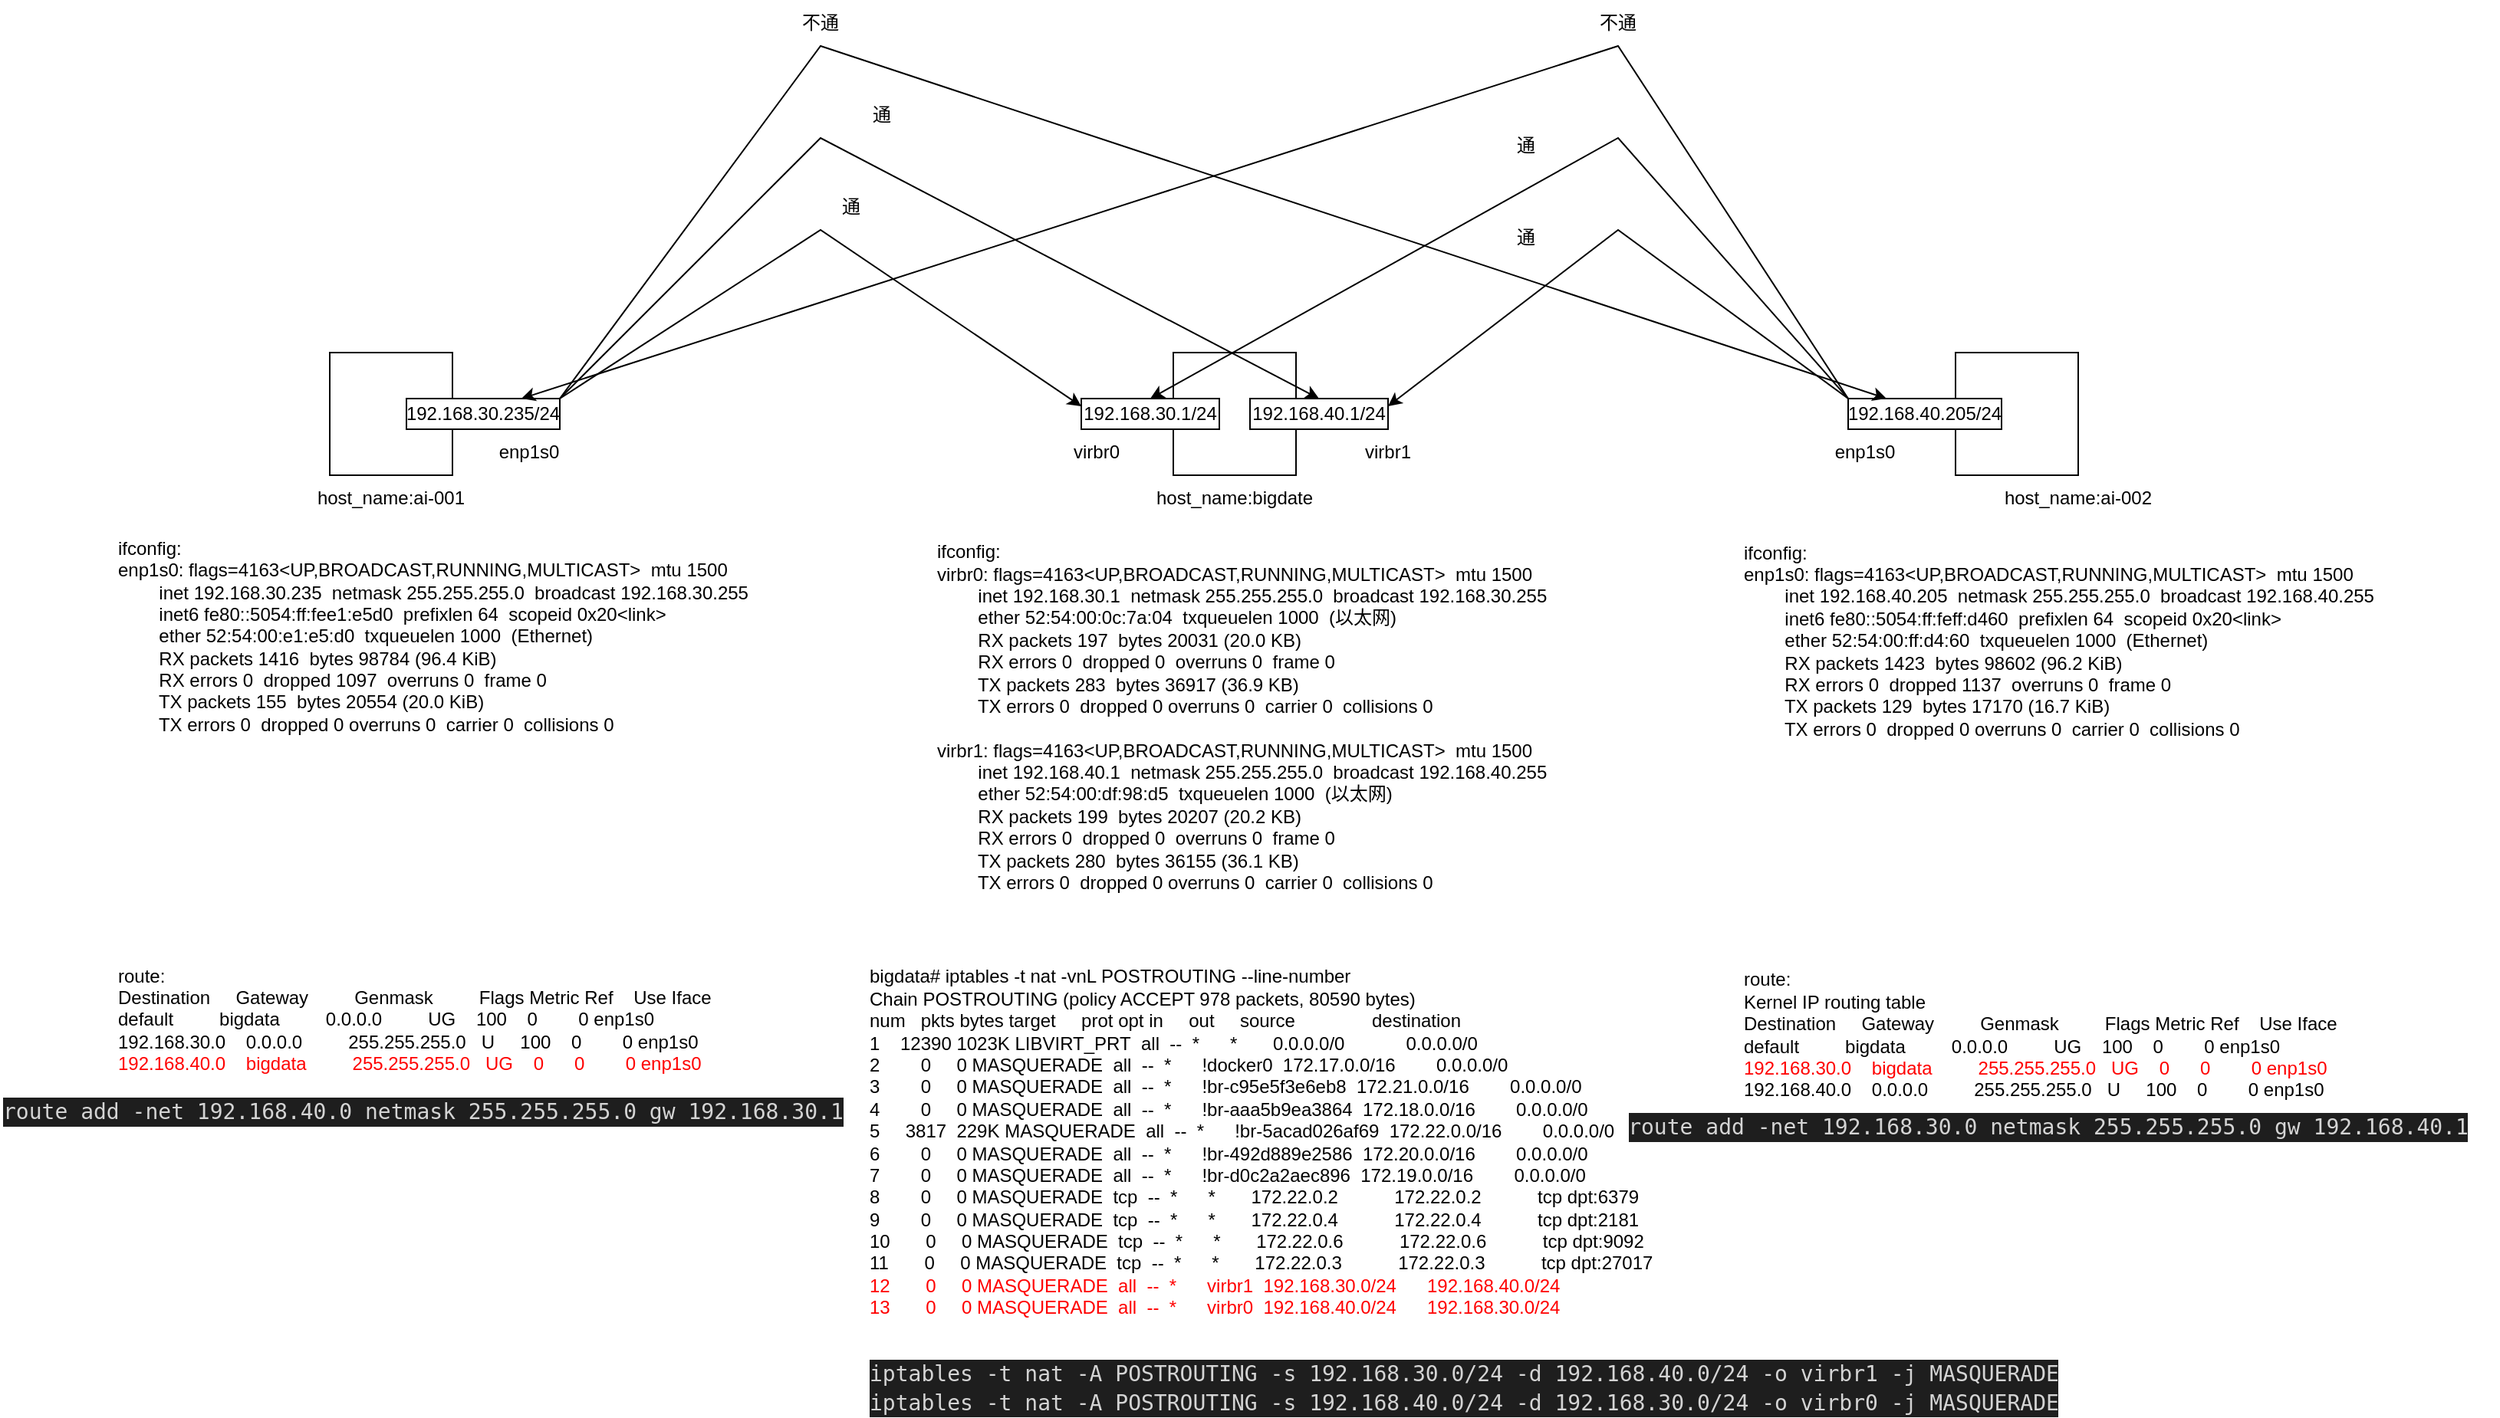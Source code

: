 <mxfile version="20.2.7" type="github">
  <diagram id="W1gFgebdyw7sRJ1A_aVv" name="第 1 页">
    <mxGraphModel dx="2062" dy="1133" grid="1" gridSize="10" guides="1" tooltips="1" connect="1" arrows="1" fold="1" page="1" pageScale="1" pageWidth="827" pageHeight="1169" math="0" shadow="0">
      <root>
        <mxCell id="0" />
        <mxCell id="1" parent="0" />
        <mxCell id="5NN0W6QtwbJhBw6NKLgg-1" value="" style="whiteSpace=wrap;html=1;aspect=fixed;" vertex="1" parent="1">
          <mxGeometry x="790" y="302" width="80" height="80" as="geometry" />
        </mxCell>
        <mxCell id="5NN0W6QtwbJhBw6NKLgg-2" value="" style="whiteSpace=wrap;html=1;aspect=fixed;" vertex="1" parent="1">
          <mxGeometry x="1300" y="302" width="80" height="80" as="geometry" />
        </mxCell>
        <mxCell id="5NN0W6QtwbJhBw6NKLgg-3" value="" style="whiteSpace=wrap;html=1;aspect=fixed;" vertex="1" parent="1">
          <mxGeometry x="240" y="302" width="80" height="80" as="geometry" />
        </mxCell>
        <mxCell id="5NN0W6QtwbJhBw6NKLgg-4" value="host_name:ai-001" style="text;html=1;strokeColor=none;fillColor=none;align=center;verticalAlign=middle;whiteSpace=wrap;rounded=0;" vertex="1" parent="1">
          <mxGeometry x="230" y="382" width="100" height="30" as="geometry" />
        </mxCell>
        <mxCell id="5NN0W6QtwbJhBw6NKLgg-5" value="host_name:ai-002" style="text;html=1;strokeColor=none;fillColor=none;align=center;verticalAlign=middle;whiteSpace=wrap;rounded=0;" vertex="1" parent="1">
          <mxGeometry x="1330" y="382" width="100" height="30" as="geometry" />
        </mxCell>
        <mxCell id="5NN0W6QtwbJhBw6NKLgg-6" value="host_name:bigdate" style="text;html=1;strokeColor=none;fillColor=none;align=center;verticalAlign=middle;whiteSpace=wrap;rounded=0;" vertex="1" parent="1">
          <mxGeometry x="780" y="382" width="100" height="30" as="geometry" />
        </mxCell>
        <mxCell id="5NN0W6QtwbJhBw6NKLgg-7" value="ifconfig:&lt;br&gt;&lt;div&gt;virbr0: flags=4163&amp;lt;UP,BROADCAST,RUNNING,MULTICAST&amp;gt;&amp;nbsp; mtu 1500&lt;/div&gt;&lt;div&gt;&amp;nbsp; &amp;nbsp; &amp;nbsp; &amp;nbsp; inet 192.168.30.1&amp;nbsp; netmask 255.255.255.0&amp;nbsp; broadcast 192.168.30.255&lt;/div&gt;&lt;div&gt;&amp;nbsp; &amp;nbsp; &amp;nbsp; &amp;nbsp; ether 52:54:00:0c:7a:04&amp;nbsp; txqueuelen 1000&amp;nbsp; (以太网)&lt;/div&gt;&lt;div&gt;&amp;nbsp; &amp;nbsp; &amp;nbsp; &amp;nbsp; RX packets 197&amp;nbsp; bytes 20031 (20.0 KB)&lt;/div&gt;&lt;div&gt;&amp;nbsp; &amp;nbsp; &amp;nbsp; &amp;nbsp; RX errors 0&amp;nbsp; dropped 0&amp;nbsp; overruns 0&amp;nbsp; frame 0&lt;/div&gt;&lt;div&gt;&amp;nbsp; &amp;nbsp; &amp;nbsp; &amp;nbsp; TX packets 283&amp;nbsp; bytes 36917 (36.9 KB)&lt;/div&gt;&lt;div&gt;&amp;nbsp; &amp;nbsp; &amp;nbsp; &amp;nbsp; TX errors 0&amp;nbsp; dropped 0 overruns 0&amp;nbsp; carrier 0&amp;nbsp; collisions 0&lt;/div&gt;&lt;div&gt;&lt;br&gt;&lt;/div&gt;&lt;div&gt;virbr1: flags=4163&amp;lt;UP,BROADCAST,RUNNING,MULTICAST&amp;gt;&amp;nbsp; mtu 1500&lt;/div&gt;&lt;div&gt;&amp;nbsp; &amp;nbsp; &amp;nbsp; &amp;nbsp; inet 192.168.40.1&amp;nbsp; netmask 255.255.255.0&amp;nbsp; broadcast 192.168.40.255&lt;/div&gt;&lt;div&gt;&amp;nbsp; &amp;nbsp; &amp;nbsp; &amp;nbsp; ether 52:54:00:df:98:d5&amp;nbsp; txqueuelen 1000&amp;nbsp; (以太网)&lt;/div&gt;&lt;div&gt;&amp;nbsp; &amp;nbsp; &amp;nbsp; &amp;nbsp; RX packets 199&amp;nbsp; bytes 20207 (20.2 KB)&lt;/div&gt;&lt;div&gt;&amp;nbsp; &amp;nbsp; &amp;nbsp; &amp;nbsp; RX errors 0&amp;nbsp; dropped 0&amp;nbsp; overruns 0&amp;nbsp; frame 0&lt;/div&gt;&lt;div&gt;&amp;nbsp; &amp;nbsp; &amp;nbsp; &amp;nbsp; TX packets 280&amp;nbsp; bytes 36155 (36.1 KB)&lt;/div&gt;&lt;div&gt;&amp;nbsp; &amp;nbsp; &amp;nbsp; &amp;nbsp; TX errors 0&amp;nbsp; dropped 0 overruns 0&amp;nbsp; carrier 0&amp;nbsp; collisions 0&lt;/div&gt;&lt;div&gt;&lt;br&gt;&lt;/div&gt;" style="text;html=1;strokeColor=none;fillColor=none;align=left;verticalAlign=middle;whiteSpace=wrap;rounded=0;" vertex="1" parent="1">
          <mxGeometry x="634" y="532" width="1020" height="30" as="geometry" />
        </mxCell>
        <mxCell id="5NN0W6QtwbJhBw6NKLgg-8" value="ifconfig:&lt;br&gt;&lt;div&gt;enp1s0: flags=4163&amp;lt;UP,BROADCAST,RUNNING,MULTICAST&amp;gt;&amp;nbsp; mtu 1500&lt;/div&gt;&lt;div&gt;&amp;nbsp; &amp;nbsp; &amp;nbsp; &amp;nbsp; inet 192.168.30.235&amp;nbsp; netmask 255.255.255.0&amp;nbsp; broadcast 192.168.30.255&lt;/div&gt;&lt;div&gt;&amp;nbsp; &amp;nbsp; &amp;nbsp; &amp;nbsp; inet6 fe80::5054:ff:fee1:e5d0&amp;nbsp; prefixlen 64&amp;nbsp; scopeid 0x20&amp;lt;link&amp;gt;&lt;/div&gt;&lt;div&gt;&amp;nbsp; &amp;nbsp; &amp;nbsp; &amp;nbsp; ether 52:54:00:e1:e5:d0&amp;nbsp; txqueuelen 1000&amp;nbsp; (Ethernet)&lt;/div&gt;&lt;div&gt;&amp;nbsp; &amp;nbsp; &amp;nbsp; &amp;nbsp; RX packets 1416&amp;nbsp; bytes 98784 (96.4 KiB)&lt;/div&gt;&lt;div&gt;&amp;nbsp; &amp;nbsp; &amp;nbsp; &amp;nbsp; RX errors 0&amp;nbsp; dropped 1097&amp;nbsp; overruns 0&amp;nbsp; frame 0&lt;/div&gt;&lt;div&gt;&amp;nbsp; &amp;nbsp; &amp;nbsp; &amp;nbsp; TX packets 155&amp;nbsp; bytes 20554 (20.0 KiB)&lt;/div&gt;&lt;div&gt;&amp;nbsp; &amp;nbsp; &amp;nbsp; &amp;nbsp; TX errors 0&amp;nbsp; dropped 0 overruns 0&amp;nbsp; carrier 0&amp;nbsp; collisions 0&lt;/div&gt;" style="text;html=1;strokeColor=none;fillColor=none;align=left;verticalAlign=middle;whiteSpace=wrap;rounded=0;" vertex="1" parent="1">
          <mxGeometry x="100" y="472" width="480" height="30" as="geometry" />
        </mxCell>
        <mxCell id="5NN0W6QtwbJhBw6NKLgg-9" value="ifconfig:&lt;br&gt;&lt;div&gt;enp1s0: flags=4163&amp;lt;UP,BROADCAST,RUNNING,MULTICAST&amp;gt;&amp;nbsp; mtu 1500&lt;/div&gt;&lt;div&gt;&amp;nbsp; &amp;nbsp; &amp;nbsp; &amp;nbsp; inet 192.168.40.205&amp;nbsp; netmask 255.255.255.0&amp;nbsp; broadcast 192.168.40.255&lt;/div&gt;&lt;div&gt;&amp;nbsp; &amp;nbsp; &amp;nbsp; &amp;nbsp; inet6 fe80::5054:ff:feff:d460&amp;nbsp; prefixlen 64&amp;nbsp; scopeid 0x20&amp;lt;link&amp;gt;&lt;/div&gt;&lt;div&gt;&amp;nbsp; &amp;nbsp; &amp;nbsp; &amp;nbsp; ether 52:54:00:ff:d4:60&amp;nbsp; txqueuelen 1000&amp;nbsp; (Ethernet)&lt;/div&gt;&lt;div&gt;&amp;nbsp; &amp;nbsp; &amp;nbsp; &amp;nbsp; RX packets 1423&amp;nbsp; bytes 98602 (96.2 KiB)&lt;/div&gt;&lt;div&gt;&amp;nbsp; &amp;nbsp; &amp;nbsp; &amp;nbsp; RX errors 0&amp;nbsp; dropped 1137&amp;nbsp; overruns 0&amp;nbsp; frame 0&lt;/div&gt;&lt;div&gt;&amp;nbsp; &amp;nbsp; &amp;nbsp; &amp;nbsp; TX packets 129&amp;nbsp; bytes 17170 (16.7 KiB)&lt;/div&gt;&lt;div&gt;&amp;nbsp; &amp;nbsp; &amp;nbsp; &amp;nbsp; TX errors 0&amp;nbsp; dropped 0 overruns 0&amp;nbsp; carrier 0&amp;nbsp; collisions 0&lt;/div&gt;&lt;div&gt;&lt;br&gt;&lt;/div&gt;" style="text;html=1;strokeColor=none;fillColor=none;align=left;verticalAlign=middle;whiteSpace=wrap;rounded=0;" vertex="1" parent="1">
          <mxGeometry x="1160" y="482" width="420" height="30" as="geometry" />
        </mxCell>
        <mxCell id="5NN0W6QtwbJhBw6NKLgg-10" value="route:&lt;br&gt;&lt;div&gt;Destination&amp;nbsp; &amp;nbsp; &amp;nbsp;Gateway&amp;nbsp; &amp;nbsp; &amp;nbsp; &amp;nbsp; &amp;nbsp;Genmask&amp;nbsp; &amp;nbsp; &amp;nbsp; &amp;nbsp; &amp;nbsp;Flags Metric Ref&amp;nbsp; &amp;nbsp; Use Iface&lt;/div&gt;&lt;div&gt;default&amp;nbsp; &amp;nbsp; &amp;nbsp; &amp;nbsp; &amp;nbsp;bigdata&amp;nbsp; &amp;nbsp; &amp;nbsp; &amp;nbsp; &amp;nbsp;0.0.0.0&amp;nbsp; &amp;nbsp; &amp;nbsp; &amp;nbsp; &amp;nbsp;UG&amp;nbsp; &amp;nbsp; 100&amp;nbsp; &amp;nbsp; 0&amp;nbsp; &amp;nbsp; &amp;nbsp; &amp;nbsp; 0 enp1s0&lt;/div&gt;&lt;div&gt;192.168.30.0&amp;nbsp; &amp;nbsp; 0.0.0.0&amp;nbsp; &amp;nbsp; &amp;nbsp; &amp;nbsp; &amp;nbsp;255.255.255.0&amp;nbsp; &amp;nbsp;U&amp;nbsp; &amp;nbsp; &amp;nbsp;100&amp;nbsp; &amp;nbsp; 0&amp;nbsp; &amp;nbsp; &amp;nbsp; &amp;nbsp; 0 enp1s0&lt;/div&gt;&lt;div&gt;&lt;font color=&quot;#ff0000&quot;&gt;192.168.40.0&amp;nbsp; &amp;nbsp; bigdata&amp;nbsp; &amp;nbsp; &amp;nbsp; &amp;nbsp; &amp;nbsp;255.255.255.0&amp;nbsp; &amp;nbsp;UG&amp;nbsp; &amp;nbsp; 0&amp;nbsp; &amp;nbsp; &amp;nbsp; 0&amp;nbsp; &amp;nbsp; &amp;nbsp; &amp;nbsp; 0 enp1s0&lt;/font&gt;&lt;/div&gt;" style="text;html=1;strokeColor=none;fillColor=none;align=left;verticalAlign=middle;whiteSpace=wrap;rounded=0;" vertex="1" parent="1">
          <mxGeometry x="100" y="722" width="400" height="30" as="geometry" />
        </mxCell>
        <mxCell id="5NN0W6QtwbJhBw6NKLgg-11" value="route:&lt;br&gt;&lt;div&gt;&lt;div&gt;Kernel IP routing table&lt;/div&gt;&lt;div&gt;Destination&amp;nbsp; &amp;nbsp; &amp;nbsp;Gateway&amp;nbsp; &amp;nbsp; &amp;nbsp; &amp;nbsp; &amp;nbsp;Genmask&amp;nbsp; &amp;nbsp; &amp;nbsp; &amp;nbsp; &amp;nbsp;Flags Metric Ref&amp;nbsp; &amp;nbsp; Use Iface&lt;/div&gt;&lt;div&gt;default&amp;nbsp; &amp;nbsp; &amp;nbsp; &amp;nbsp; &amp;nbsp;bigdata&amp;nbsp; &amp;nbsp; &amp;nbsp; &amp;nbsp; &amp;nbsp;0.0.0.0&amp;nbsp; &amp;nbsp; &amp;nbsp; &amp;nbsp; &amp;nbsp;UG&amp;nbsp; &amp;nbsp; 100&amp;nbsp; &amp;nbsp; 0&amp;nbsp; &amp;nbsp; &amp;nbsp; &amp;nbsp; 0 enp1s0&lt;/div&gt;&lt;div&gt;&lt;font color=&quot;#ff0000&quot;&gt;192.168.30.0&amp;nbsp; &amp;nbsp; bigdata&amp;nbsp; &amp;nbsp; &amp;nbsp; &amp;nbsp; &amp;nbsp;255.255.255.0&amp;nbsp; &amp;nbsp;UG&amp;nbsp; &amp;nbsp; 0&amp;nbsp; &amp;nbsp; &amp;nbsp; 0&amp;nbsp; &amp;nbsp; &amp;nbsp; &amp;nbsp; 0 enp1s0&lt;/font&gt;&lt;/div&gt;&lt;div&gt;192.168.40.0&amp;nbsp; &amp;nbsp; 0.0.0.0&amp;nbsp; &amp;nbsp; &amp;nbsp; &amp;nbsp; &amp;nbsp;255.255.255.0&amp;nbsp; &amp;nbsp;U&amp;nbsp; &amp;nbsp; &amp;nbsp;100&amp;nbsp; &amp;nbsp; 0&amp;nbsp; &amp;nbsp; &amp;nbsp; &amp;nbsp; 0 enp1s0&lt;/div&gt;&lt;/div&gt;" style="text;html=1;strokeColor=none;fillColor=none;align=left;verticalAlign=middle;whiteSpace=wrap;rounded=0;" vertex="1" parent="1">
          <mxGeometry x="1160" y="732" width="400" height="30" as="geometry" />
        </mxCell>
        <mxCell id="5NN0W6QtwbJhBw6NKLgg-12" value="&lt;div&gt;bigdata# iptables -t nat -vnL POSTROUTING --line-number&lt;/div&gt;&lt;div&gt;Chain POSTROUTING (policy ACCEPT 978 packets, 80590 bytes)&lt;/div&gt;&lt;div&gt;num&amp;nbsp; &amp;nbsp;pkts bytes target&amp;nbsp; &amp;nbsp; &amp;nbsp;prot opt in&amp;nbsp; &amp;nbsp; &amp;nbsp;out&amp;nbsp; &amp;nbsp; &amp;nbsp;source&amp;nbsp; &amp;nbsp; &amp;nbsp; &amp;nbsp; &amp;nbsp; &amp;nbsp; &amp;nbsp; &amp;nbsp;destination&amp;nbsp; &amp;nbsp; &amp;nbsp; &amp;nbsp; &amp;nbsp;&lt;/div&gt;&lt;div&gt;1&amp;nbsp; &amp;nbsp; 12390 1023K LIBVIRT_PRT&amp;nbsp; all&amp;nbsp; --&amp;nbsp; *&amp;nbsp; &amp;nbsp; &amp;nbsp; *&amp;nbsp; &amp;nbsp; &amp;nbsp; &amp;nbsp;0.0.0.0/0&amp;nbsp; &amp;nbsp; &amp;nbsp; &amp;nbsp; &amp;nbsp; &amp;nbsp; 0.0.0.0/0&amp;nbsp; &amp;nbsp; &amp;nbsp; &amp;nbsp; &amp;nbsp; &amp;nbsp;&lt;/div&gt;&lt;div&gt;2&amp;nbsp; &amp;nbsp; &amp;nbsp; &amp;nbsp; 0&amp;nbsp; &amp;nbsp; &amp;nbsp;0 MASQUERADE&amp;nbsp; all&amp;nbsp; --&amp;nbsp; *&amp;nbsp; &amp;nbsp; &amp;nbsp; !docker0&amp;nbsp; 172.17.0.0/16&amp;nbsp; &amp;nbsp; &amp;nbsp; &amp;nbsp; 0.0.0.0/0&amp;nbsp; &amp;nbsp; &amp;nbsp; &amp;nbsp; &amp;nbsp; &amp;nbsp;&lt;/div&gt;&lt;div&gt;3&amp;nbsp; &amp;nbsp; &amp;nbsp; &amp;nbsp; 0&amp;nbsp; &amp;nbsp; &amp;nbsp;0 MASQUERADE&amp;nbsp; all&amp;nbsp; --&amp;nbsp; *&amp;nbsp; &amp;nbsp; &amp;nbsp; !br-c95e5f3e6eb8&amp;nbsp; 172.21.0.0/16&amp;nbsp; &amp;nbsp; &amp;nbsp; &amp;nbsp; 0.0.0.0/0&amp;nbsp; &amp;nbsp; &amp;nbsp; &amp;nbsp; &amp;nbsp; &amp;nbsp;&lt;/div&gt;&lt;div&gt;4&amp;nbsp; &amp;nbsp; &amp;nbsp; &amp;nbsp; 0&amp;nbsp; &amp;nbsp; &amp;nbsp;0 MASQUERADE&amp;nbsp; all&amp;nbsp; --&amp;nbsp; *&amp;nbsp; &amp;nbsp; &amp;nbsp; !br-aaa5b9ea3864&amp;nbsp; 172.18.0.0/16&amp;nbsp; &amp;nbsp; &amp;nbsp; &amp;nbsp; 0.0.0.0/0&amp;nbsp; &amp;nbsp; &amp;nbsp; &amp;nbsp; &amp;nbsp; &amp;nbsp;&lt;/div&gt;&lt;div&gt;5&amp;nbsp; &amp;nbsp; &amp;nbsp;3817&amp;nbsp; 229K MASQUERADE&amp;nbsp; all&amp;nbsp; --&amp;nbsp; *&amp;nbsp; &amp;nbsp; &amp;nbsp; !br-5acad026af69&amp;nbsp; 172.22.0.0/16&amp;nbsp; &amp;nbsp; &amp;nbsp; &amp;nbsp; 0.0.0.0/0&amp;nbsp; &amp;nbsp; &amp;nbsp; &amp;nbsp; &amp;nbsp; &amp;nbsp;&lt;/div&gt;&lt;div&gt;6&amp;nbsp; &amp;nbsp; &amp;nbsp; &amp;nbsp; 0&amp;nbsp; &amp;nbsp; &amp;nbsp;0 MASQUERADE&amp;nbsp; all&amp;nbsp; --&amp;nbsp; *&amp;nbsp; &amp;nbsp; &amp;nbsp; !br-492d889e2586&amp;nbsp; 172.20.0.0/16&amp;nbsp; &amp;nbsp; &amp;nbsp; &amp;nbsp; 0.0.0.0/0&amp;nbsp; &amp;nbsp; &amp;nbsp; &amp;nbsp; &amp;nbsp; &amp;nbsp;&lt;/div&gt;&lt;div&gt;7&amp;nbsp; &amp;nbsp; &amp;nbsp; &amp;nbsp; 0&amp;nbsp; &amp;nbsp; &amp;nbsp;0 MASQUERADE&amp;nbsp; all&amp;nbsp; --&amp;nbsp; *&amp;nbsp; &amp;nbsp; &amp;nbsp; !br-d0c2a2aec896&amp;nbsp; 172.19.0.0/16&amp;nbsp; &amp;nbsp; &amp;nbsp; &amp;nbsp; 0.0.0.0/0&amp;nbsp; &amp;nbsp; &amp;nbsp; &amp;nbsp; &amp;nbsp; &amp;nbsp;&lt;/div&gt;&lt;div&gt;8&amp;nbsp; &amp;nbsp; &amp;nbsp; &amp;nbsp; 0&amp;nbsp; &amp;nbsp; &amp;nbsp;0 MASQUERADE&amp;nbsp; tcp&amp;nbsp; --&amp;nbsp; *&amp;nbsp; &amp;nbsp; &amp;nbsp; *&amp;nbsp; &amp;nbsp; &amp;nbsp; &amp;nbsp;172.22.0.2&amp;nbsp; &amp;nbsp; &amp;nbsp; &amp;nbsp; &amp;nbsp; &amp;nbsp;172.22.0.2&amp;nbsp; &amp;nbsp; &amp;nbsp; &amp;nbsp; &amp;nbsp; &amp;nbsp;tcp dpt:6379&lt;/div&gt;&lt;div&gt;9&amp;nbsp; &amp;nbsp; &amp;nbsp; &amp;nbsp; 0&amp;nbsp; &amp;nbsp; &amp;nbsp;0 MASQUERADE&amp;nbsp; tcp&amp;nbsp; --&amp;nbsp; *&amp;nbsp; &amp;nbsp; &amp;nbsp; *&amp;nbsp; &amp;nbsp; &amp;nbsp; &amp;nbsp;172.22.0.4&amp;nbsp; &amp;nbsp; &amp;nbsp; &amp;nbsp; &amp;nbsp; &amp;nbsp;172.22.0.4&amp;nbsp; &amp;nbsp; &amp;nbsp; &amp;nbsp; &amp;nbsp; &amp;nbsp;tcp dpt:2181&lt;/div&gt;&lt;div&gt;10&amp;nbsp; &amp;nbsp; &amp;nbsp; &amp;nbsp;0&amp;nbsp; &amp;nbsp; &amp;nbsp;0 MASQUERADE&amp;nbsp; tcp&amp;nbsp; --&amp;nbsp; *&amp;nbsp; &amp;nbsp; &amp;nbsp; *&amp;nbsp; &amp;nbsp; &amp;nbsp; &amp;nbsp;172.22.0.6&amp;nbsp; &amp;nbsp; &amp;nbsp; &amp;nbsp; &amp;nbsp; &amp;nbsp;172.22.0.6&amp;nbsp; &amp;nbsp; &amp;nbsp; &amp;nbsp; &amp;nbsp; &amp;nbsp;tcp dpt:9092&lt;/div&gt;&lt;div&gt;11&amp;nbsp; &amp;nbsp; &amp;nbsp; &amp;nbsp;0&amp;nbsp; &amp;nbsp; &amp;nbsp;0 MASQUERADE&amp;nbsp; tcp&amp;nbsp; --&amp;nbsp; *&amp;nbsp; &amp;nbsp; &amp;nbsp; *&amp;nbsp; &amp;nbsp; &amp;nbsp; &amp;nbsp;172.22.0.3&amp;nbsp; &amp;nbsp; &amp;nbsp; &amp;nbsp; &amp;nbsp; &amp;nbsp;172.22.0.3&amp;nbsp; &amp;nbsp; &amp;nbsp; &amp;nbsp; &amp;nbsp; &amp;nbsp;tcp dpt:27017&lt;/div&gt;&lt;div&gt;&lt;font color=&quot;#ff0000&quot;&gt;12&amp;nbsp; &amp;nbsp; &amp;nbsp; &amp;nbsp;0&amp;nbsp; &amp;nbsp; &amp;nbsp;0 MASQUERADE&amp;nbsp; all&amp;nbsp; --&amp;nbsp; *&amp;nbsp; &amp;nbsp; &amp;nbsp; virbr1&amp;nbsp; 192.168.30.0/24&amp;nbsp; &amp;nbsp; &amp;nbsp; 192.168.40.0/24&amp;nbsp; &amp;nbsp; &amp;nbsp;&lt;/font&gt;&lt;/div&gt;&lt;div&gt;&lt;font color=&quot;#ff0000&quot;&gt;13&amp;nbsp; &amp;nbsp; &amp;nbsp; &amp;nbsp;0&amp;nbsp; &amp;nbsp; &amp;nbsp;0 MASQUERADE&amp;nbsp; all&amp;nbsp; --&amp;nbsp; *&amp;nbsp; &amp;nbsp; &amp;nbsp; virbr0&amp;nbsp; 192.168.40.0/24&amp;nbsp; &amp;nbsp; &amp;nbsp; 192.168.30.0/24&lt;/font&gt;&lt;/div&gt;" style="text;html=1;strokeColor=none;fillColor=none;align=left;verticalAlign=middle;whiteSpace=wrap;rounded=0;" vertex="1" parent="1">
          <mxGeometry x="590" y="802" width="590" height="30" as="geometry" />
        </mxCell>
        <mxCell id="5NN0W6QtwbJhBw6NKLgg-13" value="192.168.40.1/24" style="rounded=0;whiteSpace=wrap;html=1;" vertex="1" parent="1">
          <mxGeometry x="840" y="332" width="90" height="20" as="geometry" />
        </mxCell>
        <mxCell id="5NN0W6QtwbJhBw6NKLgg-14" value="192.168.30.1/24" style="rounded=0;whiteSpace=wrap;html=1;" vertex="1" parent="1">
          <mxGeometry x="730" y="332" width="90" height="20" as="geometry" />
        </mxCell>
        <mxCell id="5NN0W6QtwbJhBw6NKLgg-15" value="192.168.30.235/24" style="rounded=0;whiteSpace=wrap;html=1;" vertex="1" parent="1">
          <mxGeometry x="290" y="332" width="100" height="20" as="geometry" />
        </mxCell>
        <mxCell id="5NN0W6QtwbJhBw6NKLgg-16" value="192.168.40.205/24" style="rounded=0;whiteSpace=wrap;html=1;" vertex="1" parent="1">
          <mxGeometry x="1230" y="332" width="100" height="20" as="geometry" />
        </mxCell>
        <mxCell id="5NN0W6QtwbJhBw6NKLgg-19" value="enp1s0" style="text;html=1;strokeColor=none;fillColor=none;align=center;verticalAlign=middle;whiteSpace=wrap;rounded=0;" vertex="1" parent="1">
          <mxGeometry x="1211" y="352" width="60" height="30" as="geometry" />
        </mxCell>
        <mxCell id="5NN0W6QtwbJhBw6NKLgg-20" value="virbr1" style="text;html=1;strokeColor=none;fillColor=none;align=center;verticalAlign=middle;whiteSpace=wrap;rounded=0;" vertex="1" parent="1">
          <mxGeometry x="900" y="352" width="60" height="30" as="geometry" />
        </mxCell>
        <mxCell id="5NN0W6QtwbJhBw6NKLgg-21" value="virbr0" style="text;html=1;strokeColor=none;fillColor=none;align=center;verticalAlign=middle;whiteSpace=wrap;rounded=0;" vertex="1" parent="1">
          <mxGeometry x="710" y="352" width="60" height="30" as="geometry" />
        </mxCell>
        <mxCell id="5NN0W6QtwbJhBw6NKLgg-22" value="enp1s0" style="text;html=1;strokeColor=none;fillColor=none;align=center;verticalAlign=middle;whiteSpace=wrap;rounded=0;" vertex="1" parent="1">
          <mxGeometry x="340" y="352" width="60" height="30" as="geometry" />
        </mxCell>
        <mxCell id="5NN0W6QtwbJhBw6NKLgg-26" value="" style="endArrow=classic;html=1;rounded=0;entryX=0;entryY=0.25;entryDx=0;entryDy=0;exitX=1;exitY=0;exitDx=0;exitDy=0;" edge="1" parent="1" source="5NN0W6QtwbJhBw6NKLgg-15" target="5NN0W6QtwbJhBw6NKLgg-14">
          <mxGeometry width="50" height="50" relative="1" as="geometry">
            <mxPoint x="850" y="482" as="sourcePoint" />
            <mxPoint x="900" y="432" as="targetPoint" />
            <Array as="points">
              <mxPoint x="560" y="222" />
            </Array>
          </mxGeometry>
        </mxCell>
        <mxCell id="5NN0W6QtwbJhBw6NKLgg-27" value="" style="endArrow=classic;html=1;rounded=0;entryX=0.5;entryY=0;entryDx=0;entryDy=0;exitX=1;exitY=0;exitDx=0;exitDy=0;" edge="1" parent="1" source="5NN0W6QtwbJhBw6NKLgg-15" target="5NN0W6QtwbJhBw6NKLgg-13">
          <mxGeometry width="50" height="50" relative="1" as="geometry">
            <mxPoint x="390" y="272" as="sourcePoint" />
            <mxPoint x="730" y="277" as="targetPoint" />
            <Array as="points">
              <mxPoint x="560" y="162" />
            </Array>
          </mxGeometry>
        </mxCell>
        <mxCell id="5NN0W6QtwbJhBw6NKLgg-28" value="" style="endArrow=classic;html=1;rounded=0;entryX=0.25;entryY=0;entryDx=0;entryDy=0;" edge="1" parent="1" target="5NN0W6QtwbJhBw6NKLgg-16">
          <mxGeometry width="50" height="50" relative="1" as="geometry">
            <mxPoint x="390" y="332" as="sourcePoint" />
            <mxPoint x="1250" y="272" as="targetPoint" />
            <Array as="points">
              <mxPoint x="560" y="102" />
            </Array>
          </mxGeometry>
        </mxCell>
        <mxCell id="5NN0W6QtwbJhBw6NKLgg-29" value="" style="endArrow=classic;html=1;rounded=0;entryX=1;entryY=0.25;entryDx=0;entryDy=0;exitX=0;exitY=0;exitDx=0;exitDy=0;" edge="1" parent="1" source="5NN0W6QtwbJhBw6NKLgg-16" target="5NN0W6QtwbJhBw6NKLgg-13">
          <mxGeometry width="50" height="50" relative="1" as="geometry">
            <mxPoint x="1050" y="202" as="sourcePoint" />
            <mxPoint x="1390" y="207" as="targetPoint" />
            <Array as="points">
              <mxPoint x="1080" y="222" />
            </Array>
          </mxGeometry>
        </mxCell>
        <mxCell id="5NN0W6QtwbJhBw6NKLgg-30" value="" style="endArrow=classic;html=1;rounded=0;entryX=0.5;entryY=0;entryDx=0;entryDy=0;exitX=0;exitY=0;exitDx=0;exitDy=0;" edge="1" parent="1" source="5NN0W6QtwbJhBw6NKLgg-16" target="5NN0W6QtwbJhBw6NKLgg-14">
          <mxGeometry width="50" height="50" relative="1" as="geometry">
            <mxPoint x="1265" y="342" as="sourcePoint" />
            <mxPoint x="940" y="347" as="targetPoint" />
            <Array as="points">
              <mxPoint x="1080" y="162" />
            </Array>
          </mxGeometry>
        </mxCell>
        <mxCell id="5NN0W6QtwbJhBw6NKLgg-31" value="" style="endArrow=classic;html=1;rounded=0;entryX=0.75;entryY=0;entryDx=0;entryDy=0;exitX=0;exitY=0;exitDx=0;exitDy=0;" edge="1" parent="1" source="5NN0W6QtwbJhBw6NKLgg-16" target="5NN0W6QtwbJhBw6NKLgg-15">
          <mxGeometry width="50" height="50" relative="1" as="geometry">
            <mxPoint x="1250" y="332" as="sourcePoint" />
            <mxPoint x="785" y="342" as="targetPoint" />
            <Array as="points">
              <mxPoint x="1080" y="102" />
            </Array>
          </mxGeometry>
        </mxCell>
        <mxCell id="5NN0W6QtwbJhBw6NKLgg-32" value="通" style="text;html=1;strokeColor=none;fillColor=none;align=center;verticalAlign=middle;whiteSpace=wrap;rounded=0;" vertex="1" parent="1">
          <mxGeometry x="990" y="152" width="60" height="30" as="geometry" />
        </mxCell>
        <mxCell id="5NN0W6QtwbJhBw6NKLgg-33" value="不通" style="text;html=1;strokeColor=none;fillColor=none;align=center;verticalAlign=middle;whiteSpace=wrap;rounded=0;" vertex="1" parent="1">
          <mxGeometry x="1050" y="72" width="60" height="30" as="geometry" />
        </mxCell>
        <mxCell id="5NN0W6QtwbJhBw6NKLgg-35" value="不通" style="text;html=1;strokeColor=none;fillColor=none;align=center;verticalAlign=middle;whiteSpace=wrap;rounded=0;" vertex="1" parent="1">
          <mxGeometry x="530" y="72" width="60" height="30" as="geometry" />
        </mxCell>
        <mxCell id="5NN0W6QtwbJhBw6NKLgg-36" value="通" style="text;html=1;strokeColor=none;fillColor=none;align=center;verticalAlign=middle;whiteSpace=wrap;rounded=0;" vertex="1" parent="1">
          <mxGeometry x="990" y="212" width="60" height="30" as="geometry" />
        </mxCell>
        <mxCell id="5NN0W6QtwbJhBw6NKLgg-37" value="通" style="text;html=1;strokeColor=none;fillColor=none;align=center;verticalAlign=middle;whiteSpace=wrap;rounded=0;" vertex="1" parent="1">
          <mxGeometry x="570" y="132" width="60" height="30" as="geometry" />
        </mxCell>
        <mxCell id="5NN0W6QtwbJhBw6NKLgg-38" value="通" style="text;html=1;strokeColor=none;fillColor=none;align=center;verticalAlign=middle;whiteSpace=wrap;rounded=0;" vertex="1" parent="1">
          <mxGeometry x="550" y="192" width="60" height="30" as="geometry" />
        </mxCell>
        <mxCell id="5NN0W6QtwbJhBw6NKLgg-41" value="&lt;div style=&quot;color: rgb(212, 212, 212); background-color: rgb(30, 30, 30); font-family: &amp;quot;Droid Sans Mono&amp;quot;, &amp;quot;monospace&amp;quot;, monospace; font-size: 14px; line-height: 19px;&quot;&gt;&lt;div&gt;route add -net 192.168.40.0 netmask 255.255.255.0 gw 192.168.30.1&lt;/div&gt;&lt;/div&gt;" style="text;html=1;strokeColor=none;fillColor=none;align=left;verticalAlign=middle;whiteSpace=wrap;rounded=0;fontColor=#FF0000;" vertex="1" parent="1">
          <mxGeometry x="25" y="782" width="550" height="30" as="geometry" />
        </mxCell>
        <mxCell id="5NN0W6QtwbJhBw6NKLgg-42" value="&lt;div style=&quot;color: rgb(212, 212, 212); background-color: rgb(30, 30, 30); font-family: &amp;quot;Droid Sans Mono&amp;quot;, &amp;quot;monospace&amp;quot;, monospace; font-size: 14px; line-height: 19px;&quot;&gt;route add -net 192.168.30.0 netmask 255.255.255.0 gw 192.168.40.1&lt;/div&gt;" style="text;html=1;strokeColor=none;fillColor=none;align=center;verticalAlign=middle;whiteSpace=wrap;rounded=0;fontColor=#FF0000;" vertex="1" parent="1">
          <mxGeometry x="1080.5" y="792" width="559" height="30" as="geometry" />
        </mxCell>
        <mxCell id="5NN0W6QtwbJhBw6NKLgg-43" value="&lt;div style=&quot;color: rgb(212, 212, 212); background-color: rgb(30, 30, 30); font-family: &amp;quot;Droid Sans Mono&amp;quot;, &amp;quot;monospace&amp;quot;, monospace; font-size: 14px; line-height: 19px;&quot;&gt;&lt;div&gt;iptables -t nat -A POSTROUTING -s 192.168.30.0/24 -d 192.168.40.0/24 -o virbr1 -j MASQUERADE&lt;/div&gt;&lt;div&gt;iptables -t nat -A POSTROUTING -s 192.168.40.0/24 -d 192.168.30.0/24 -o virbr0 -j MASQUERADE&lt;/div&gt;&lt;/div&gt;" style="text;html=1;strokeColor=none;fillColor=none;align=left;verticalAlign=middle;whiteSpace=wrap;rounded=0;fontColor=#FF0000;" vertex="1" parent="1">
          <mxGeometry x="590" y="962" width="780" height="30" as="geometry" />
        </mxCell>
      </root>
    </mxGraphModel>
  </diagram>
</mxfile>
